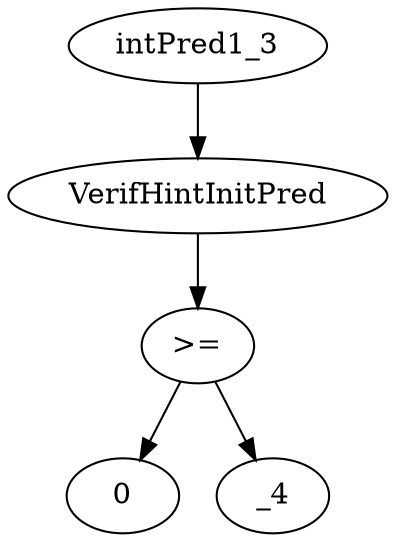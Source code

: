 digraph dag {
0 [label="intPred1_3"];
1 [label="VerifHintInitPred"];
2 [label=">="];
3 [label="0"];
4 [label="_4"];
"0" -> "1"[label=""]
"1" -> "2"[label=""]
"2" -> "4"[label=""]
"2" -> "3"[label=""]
}
